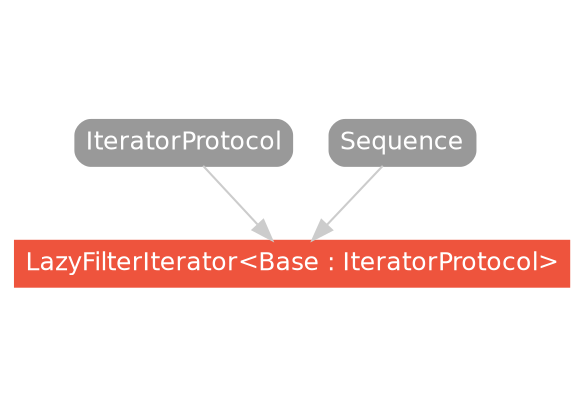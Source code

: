 strict digraph "LazyFilterIterator<Base : IteratorProtocol> - Type Hierarchy - SwiftDoc.org" {
    pad="0.1,0.8"
    node [shape=box, style="filled,rounded", color="#999999", fillcolor="#999999", fontcolor=white, fontname=Helvetica, fontnames="Helvetica,sansserif", fontsize=12, margin="0.07,0.05", height="0.3"]
    edge [color="#cccccc"]
    "IteratorProtocol" [URL="/protocol/IteratorProtocol/hierarchy/"]
    "LazyFilterIterator<Base : IteratorProtocol>" [URL="/type/LazyFilterIterator/", style="filled", fillcolor="#ee543d", color="#ee543d"]
    "Sequence" [URL="/protocol/Sequence/hierarchy/"]    "IteratorProtocol" -> "LazyFilterIterator<Base : IteratorProtocol>"
    "Sequence" -> "LazyFilterIterator<Base : IteratorProtocol>"
    subgraph Types {
        rank = max; "LazyFilterIterator<Base : IteratorProtocol>";
    }
}